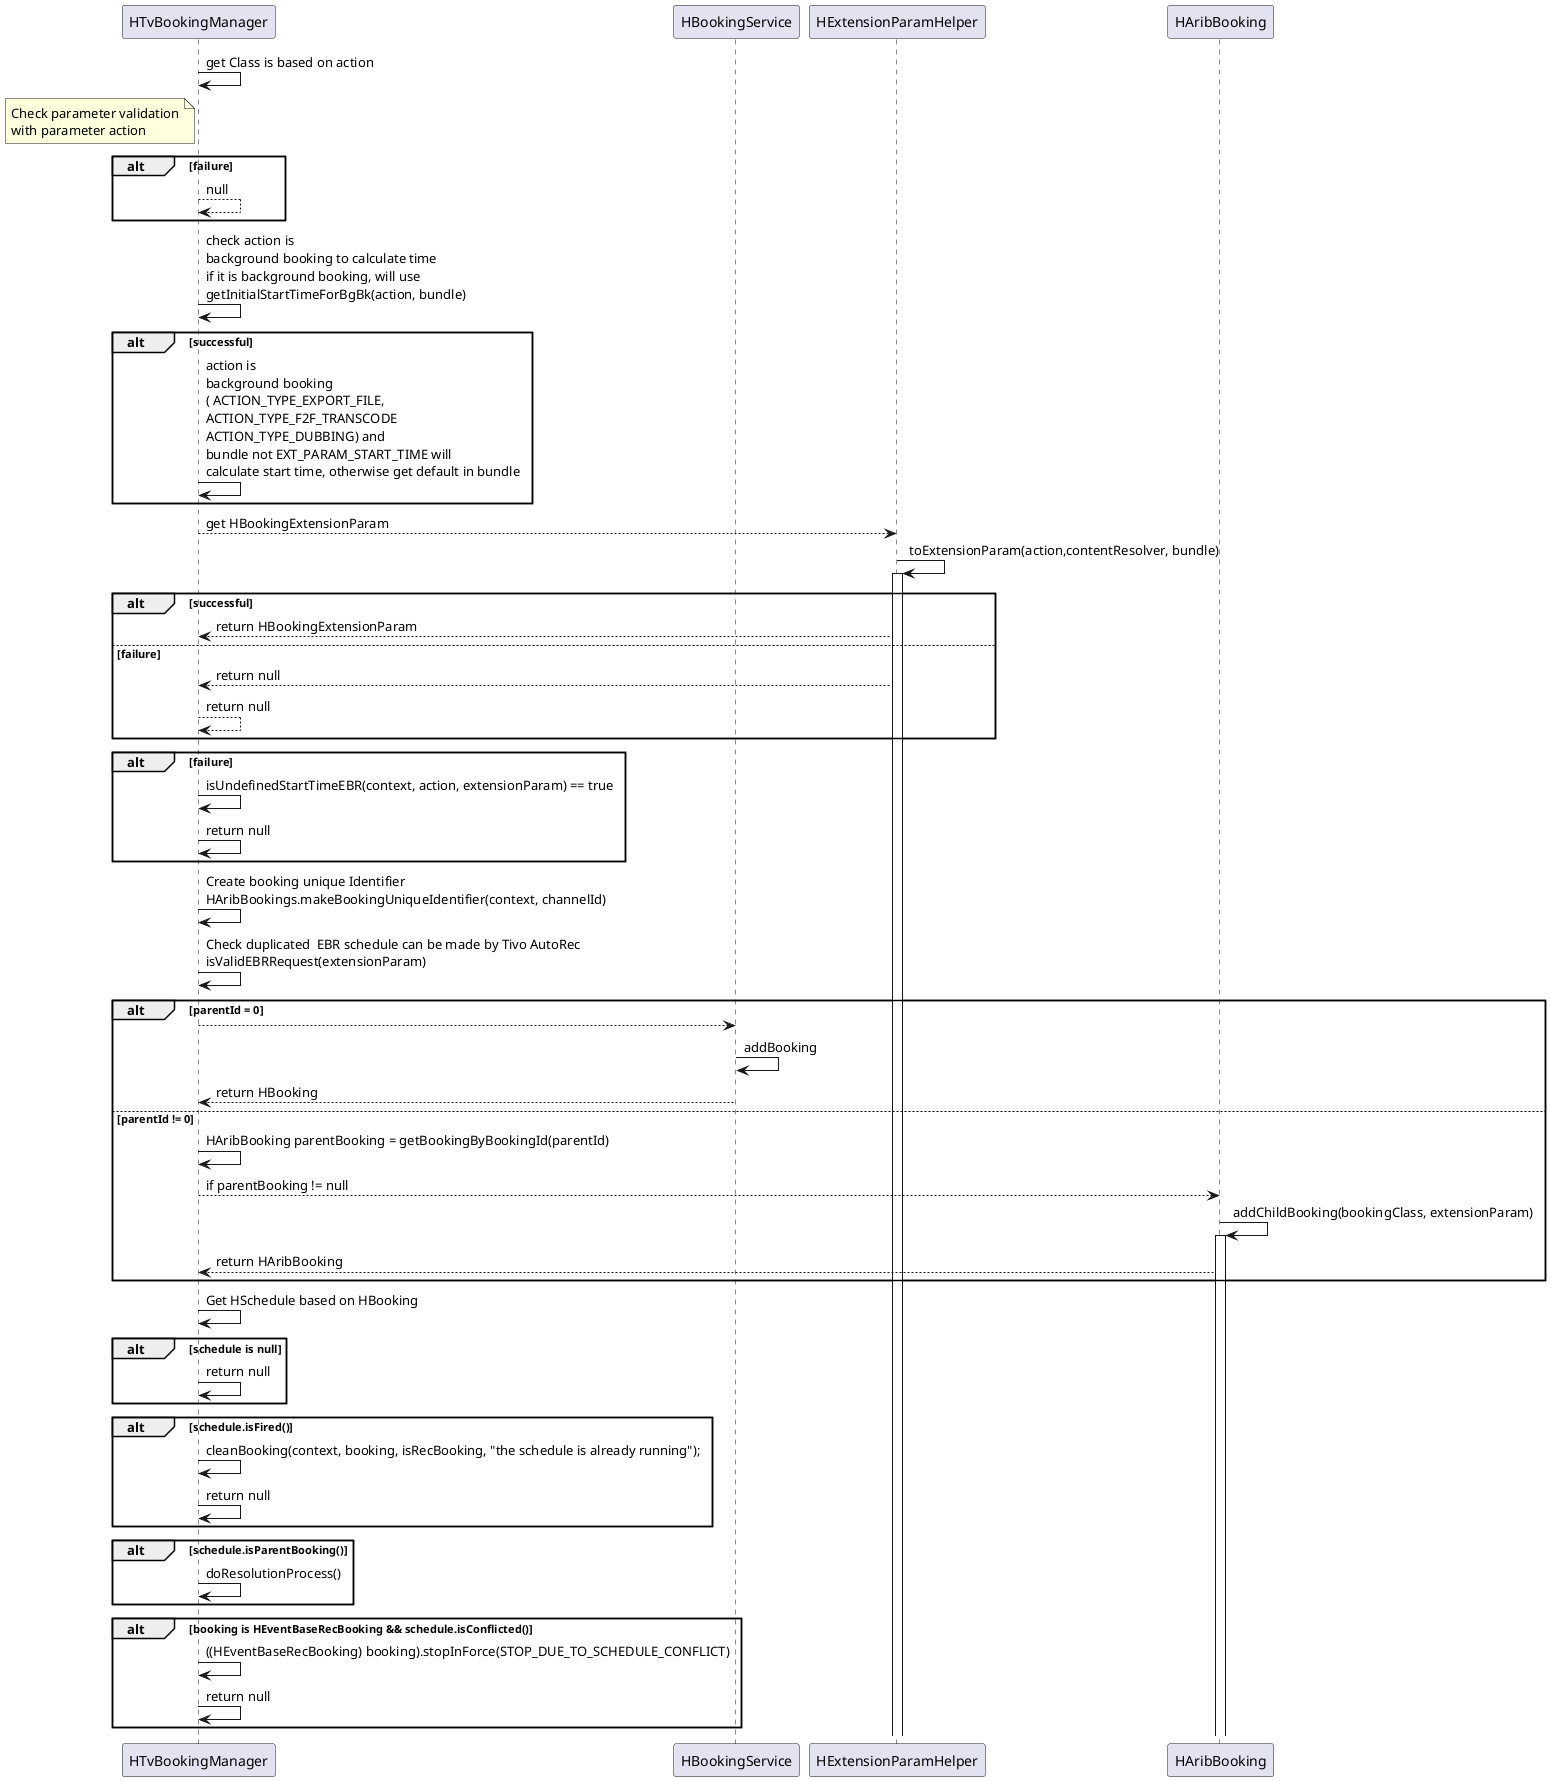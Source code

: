 @startuml
participant HTvBookingManager
participant HBookingService
participant HExtensionParamHelper
participant HAribBooking


HTvBookingManager -> HTvBookingManager: get Class is based on action
   note left of HTvBookingManager
        Check parameter validation
        with parameter action
    end note
    alt failure
        return null
    end

HTvBookingManager -> HTvBookingManager: check action is \nbackground booking to calculate time\nif it is background booking, will use \ngetInitialStartTimeForBgBk(action, bundle)
    alt successful
        HTvBookingManager -> HTvBookingManager: action is \nbackground booking \n( ACTION_TYPE_EXPORT_FILE,\nACTION_TYPE_F2F_TRANSCODE\nACTION_TYPE_DUBBING) and \nbundle not EXT_PARAM_START_TIME will\ncalculate start time, otherwise get default in bundle
    end
HTvBookingManager --> HExtensionParamHelper: get HBookingExtensionParam
HExtensionParamHelper -> HExtensionParamHelper ++: toExtensionParam(action,contentResolver, bundle)
    alt successful
    HExtensionParamHelper --> HTvBookingManager: return HBookingExtensionParam
    else failure
    HExtensionParamHelper --> HTvBookingManager: return null
    HTvBookingManager --> HTvBookingManager: return null
    end
    alt failure
        HTvBookingManager -> HTvBookingManager : isUndefinedStartTimeEBR(context, action, extensionParam) == true
        HTvBookingManager -> HTvBookingManager : return null
    end
HTvBookingManager -> HTvBookingManager : Create booking unique Identifier \nHAribBookings.makeBookingUniqueIdentifier(context, channelId)
HTvBookingManager -> HTvBookingManager : Check duplicated  EBR schedule can be made by Tivo AutoRec \nisValidEBRRequest(extensionParam)
    alt parentId = 0
        HTvBookingManager --> HBookingService
        HBookingService   -> HBookingService: addBooking
        HBookingService   --> HTvBookingManager: return HBooking
    else parentId != 0
        HTvBookingManager -> HTvBookingManager : HAribBooking parentBooking = getBookingByBookingId(parentId)
        HTvBookingManager --> HAribBooking : if parentBooking != null
        HAribBooking -> HAribBooking++ : addChildBooking(bookingClass, extensionParam)
        HAribBooking --> HTvBookingManager : return HAribBooking
    end
HTvBookingManager -> HTvBookingManager : Get HSchedule based on HBooking
    alt schedule is null
    HTvBookingManager -> HTvBookingManager : return null
    end
    alt schedule.isFired()
        HTvBookingManager -> HTvBookingManager : cleanBooking(context, booking, isRecBooking, "the schedule is already running");
        HTvBookingManager -> HTvBookingManager : return null
    end
    alt schedule.isParentBooking()
        HTvBookingManager -> HTvBookingManager:  doResolutionProcess()
    end
    alt booking is HEventBaseRecBooking && schedule.isConflicted()
        HTvBookingManager -> HTvBookingManager : ((HEventBaseRecBooking) booking).stopInForce(STOP_DUE_TO_SCHEDULE_CONFLICT)
        HTvBookingManager -> HTvBookingManager : return null
    end
@enduml


